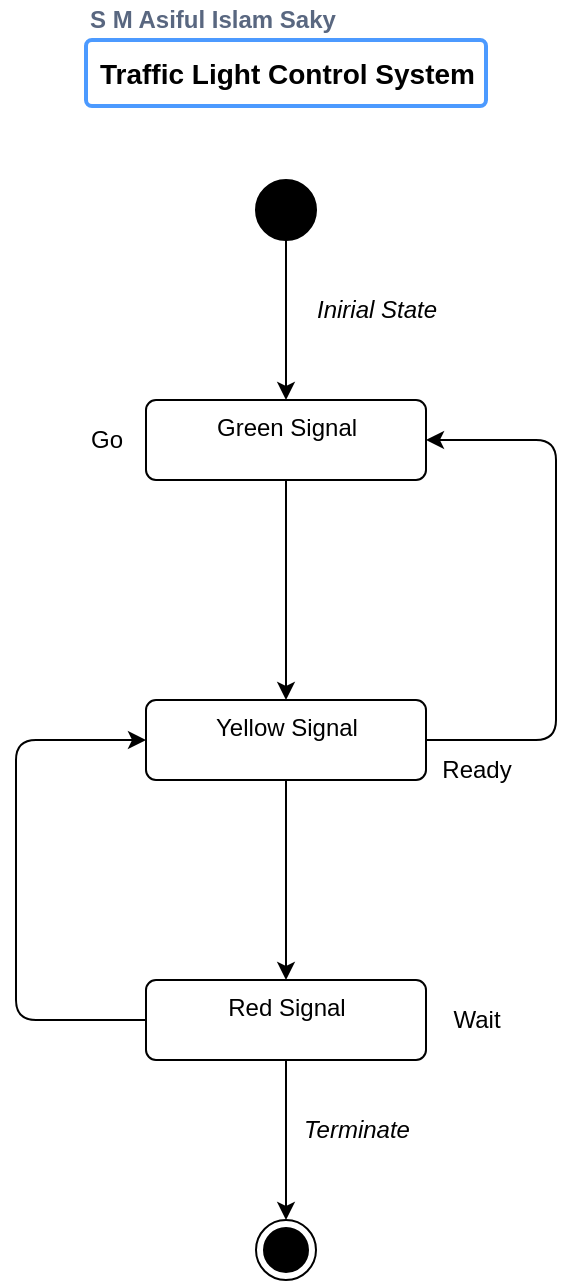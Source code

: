 <mxfile>
    <diagram id="7buTARozvtOmJ6uD6zBe" name="Page-1">
        <mxGraphModel dx="1378" dy="803" grid="1" gridSize="10" guides="1" tooltips="1" connect="1" arrows="1" fold="1" page="1" pageScale="1" pageWidth="850" pageHeight="1100" math="0" shadow="0">
            <root>
                <mxCell id="0"/>
                <mxCell id="1" parent="0"/>
                <mxCell id="7" style="edgeStyle=none;html=1;exitX=0.5;exitY=1;exitDx=0;exitDy=0;entryX=0.5;entryY=0;entryDx=0;entryDy=0;" edge="1" parent="1" source="2" target="4">
                    <mxGeometry relative="1" as="geometry"/>
                </mxCell>
                <mxCell id="2" value="" style="ellipse;fillColor=strokeColor;" vertex="1" parent="1">
                    <mxGeometry x="280" y="90" width="30" height="30" as="geometry"/>
                </mxCell>
                <mxCell id="3" value="" style="ellipse;html=1;shape=endState;fillColor=strokeColor;" vertex="1" parent="1">
                    <mxGeometry x="280" y="610" width="30" height="30" as="geometry"/>
                </mxCell>
                <mxCell id="8" style="edgeStyle=none;html=1;exitX=0.5;exitY=1;exitDx=0;exitDy=0;entryX=0.5;entryY=0;entryDx=0;entryDy=0;" edge="1" parent="1" source="4" target="5">
                    <mxGeometry relative="1" as="geometry"/>
                </mxCell>
                <mxCell id="4" value="Green Signal" style="html=1;align=center;verticalAlign=top;rounded=1;absoluteArcSize=1;arcSize=10;dashed=0;" vertex="1" parent="1">
                    <mxGeometry x="225" y="200" width="140" height="40" as="geometry"/>
                </mxCell>
                <mxCell id="9" style="edgeStyle=none;html=1;exitX=0.5;exitY=1;exitDx=0;exitDy=0;entryX=0.5;entryY=0;entryDx=0;entryDy=0;" edge="1" parent="1" source="5" target="6">
                    <mxGeometry relative="1" as="geometry"/>
                </mxCell>
                <mxCell id="12" style="edgeStyle=none;html=1;exitX=1;exitY=0.5;exitDx=0;exitDy=0;entryX=1;entryY=0.5;entryDx=0;entryDy=0;" edge="1" parent="1" source="5" target="4">
                    <mxGeometry relative="1" as="geometry">
                        <mxPoint x="430" y="150" as="targetPoint"/>
                        <Array as="points">
                            <mxPoint x="430" y="370"/>
                            <mxPoint x="430" y="220"/>
                        </Array>
                    </mxGeometry>
                </mxCell>
                <mxCell id="5" value="Yellow Signal" style="html=1;align=center;verticalAlign=top;rounded=1;absoluteArcSize=1;arcSize=10;dashed=0;" vertex="1" parent="1">
                    <mxGeometry x="225" y="350" width="140" height="40" as="geometry"/>
                </mxCell>
                <mxCell id="10" style="edgeStyle=none;html=1;exitX=0.5;exitY=1;exitDx=0;exitDy=0;entryX=0.5;entryY=0;entryDx=0;entryDy=0;" edge="1" parent="1" source="6" target="3">
                    <mxGeometry relative="1" as="geometry"/>
                </mxCell>
                <mxCell id="11" style="edgeStyle=none;html=1;exitX=0;exitY=0.5;exitDx=0;exitDy=0;entryX=0;entryY=0.5;entryDx=0;entryDy=0;" edge="1" parent="1" source="6" target="5">
                    <mxGeometry relative="1" as="geometry">
                        <mxPoint x="160" y="340" as="targetPoint"/>
                        <Array as="points">
                            <mxPoint x="160" y="510"/>
                            <mxPoint x="160" y="370"/>
                        </Array>
                    </mxGeometry>
                </mxCell>
                <mxCell id="6" value="Red Signal" style="html=1;align=center;verticalAlign=top;rounded=1;absoluteArcSize=1;arcSize=10;dashed=0;" vertex="1" parent="1">
                    <mxGeometry x="225" y="490" width="140" height="40" as="geometry"/>
                </mxCell>
                <mxCell id="13" value="Go" style="text;html=1;align=center;verticalAlign=middle;resizable=0;points=[];autosize=1;strokeColor=none;fillColor=none;" vertex="1" parent="1">
                    <mxGeometry x="185" y="205" width="40" height="30" as="geometry"/>
                </mxCell>
                <mxCell id="14" value="Ready" style="text;html=1;align=center;verticalAlign=middle;resizable=0;points=[];autosize=1;strokeColor=none;fillColor=none;" vertex="1" parent="1">
                    <mxGeometry x="360" y="370" width="60" height="30" as="geometry"/>
                </mxCell>
                <mxCell id="15" value="Wait" style="text;html=1;align=center;verticalAlign=middle;resizable=0;points=[];autosize=1;strokeColor=none;fillColor=none;" vertex="1" parent="1">
                    <mxGeometry x="365" y="495" width="50" height="30" as="geometry"/>
                </mxCell>
                <mxCell id="16" value="&lt;i&gt;Inirial State&lt;/i&gt;" style="text;html=1;align=center;verticalAlign=middle;resizable=0;points=[];autosize=1;strokeColor=none;fillColor=none;" vertex="1" parent="1">
                    <mxGeometry x="300" y="140" width="80" height="30" as="geometry"/>
                </mxCell>
                <mxCell id="17" value="&lt;i&gt;Terminate&lt;/i&gt;" style="text;html=1;align=center;verticalAlign=middle;resizable=0;points=[];autosize=1;strokeColor=none;fillColor=none;" vertex="1" parent="1">
                    <mxGeometry x="290" y="550" width="80" height="30" as="geometry"/>
                </mxCell>
                <mxCell id="18" value="&lt;font style=&quot;font-size: 12px;&quot;&gt;S M Asiful Islam Saky&lt;/font&gt;" style="fillColor=none;strokeColor=none;html=1;fontSize=11;fontStyle=0;align=left;fontColor=#596780;fontStyle=1;fontSize=11" vertex="1" parent="1">
                    <mxGeometry x="195" width="240" height="20" as="geometry"/>
                </mxCell>
                <mxCell id="19" value="&lt;b&gt;&lt;font style=&quot;font-size: 14px;&quot;&gt;Traffic Light Control System&lt;/font&gt;&lt;/b&gt;" style="rounded=1;arcSize=9;align=left;spacingLeft=5;strokeColor=#4C9AFF;html=1;strokeWidth=2;fontSize=12" vertex="1" parent="1">
                    <mxGeometry x="195" y="20" width="200" height="33" as="geometry"/>
                </mxCell>
            </root>
        </mxGraphModel>
    </diagram>
</mxfile>
